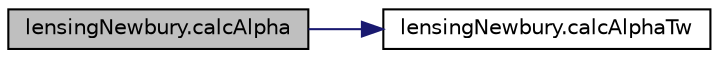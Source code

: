 digraph "lensingNewbury.calcAlpha"
{
  edge [fontname="Helvetica",fontsize="10",labelfontname="Helvetica",labelfontsize="10"];
  node [fontname="Helvetica",fontsize="10",shape=record];
  rankdir="LR";
  Node1 [label="lensingNewbury.calcAlpha",height=0.2,width=0.4,color="black", fillcolor="grey75", style="filled", fontcolor="black"];
  Node1 -> Node2 [color="midnightblue",fontsize="10",style="solid",fontname="Helvetica"];
  Node2 [label="lensingNewbury.calcAlphaTw",height=0.2,width=0.4,color="black", fillcolor="white", style="filled",URL="$namespacelensing_newbury.html#a2be6deca1b31ee626b613a6659b5de91"];
}
